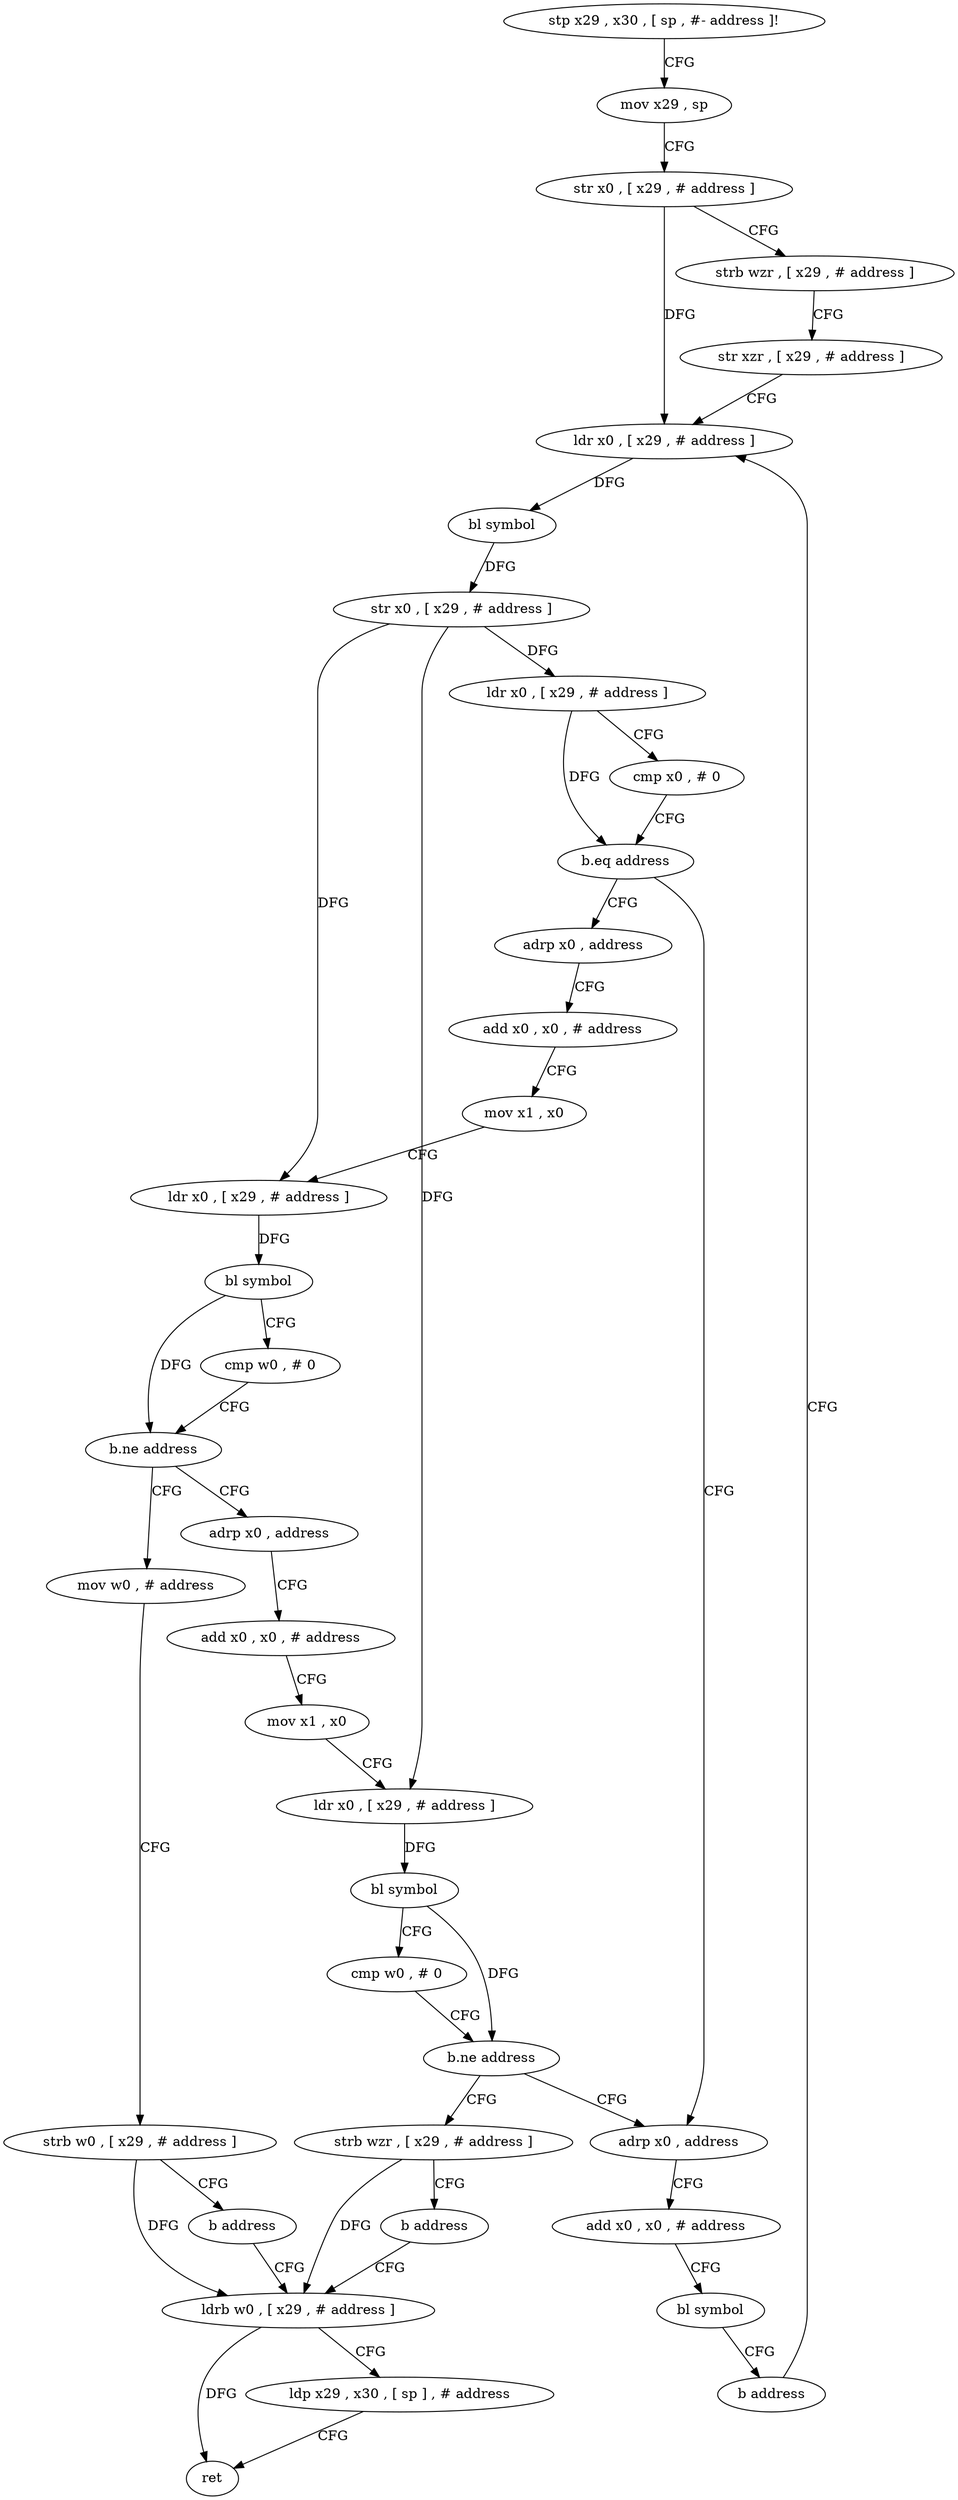 digraph "func" {
"4218112" [label = "stp x29 , x30 , [ sp , #- address ]!" ]
"4218116" [label = "mov x29 , sp" ]
"4218120" [label = "str x0 , [ x29 , # address ]" ]
"4218124" [label = "strb wzr , [ x29 , # address ]" ]
"4218128" [label = "str xzr , [ x29 , # address ]" ]
"4218132" [label = "ldr x0 , [ x29 , # address ]" ]
"4218232" [label = "adrp x0 , address" ]
"4218236" [label = "add x0 , x0 , # address" ]
"4218240" [label = "bl symbol" ]
"4218244" [label = "b address" ]
"4218156" [label = "adrp x0 , address" ]
"4218160" [label = "add x0 , x0 , # address" ]
"4218164" [label = "mov x1 , x0" ]
"4218168" [label = "ldr x0 , [ x29 , # address ]" ]
"4218172" [label = "bl symbol" ]
"4218176" [label = "cmp w0 , # 0" ]
"4218180" [label = "b.ne address" ]
"4218196" [label = "adrp x0 , address" ]
"4218184" [label = "mov w0 , # address" ]
"4218136" [label = "bl symbol" ]
"4218140" [label = "str x0 , [ x29 , # address ]" ]
"4218144" [label = "ldr x0 , [ x29 , # address ]" ]
"4218148" [label = "cmp x0 , # 0" ]
"4218152" [label = "b.eq address" ]
"4218200" [label = "add x0 , x0 , # address" ]
"4218204" [label = "mov x1 , x0" ]
"4218208" [label = "ldr x0 , [ x29 , # address ]" ]
"4218212" [label = "bl symbol" ]
"4218216" [label = "cmp w0 , # 0" ]
"4218220" [label = "b.ne address" ]
"4218224" [label = "strb wzr , [ x29 , # address ]" ]
"4218188" [label = "strb w0 , [ x29 , # address ]" ]
"4218192" [label = "b address" ]
"4218248" [label = "ldrb w0 , [ x29 , # address ]" ]
"4218228" [label = "b address" ]
"4218252" [label = "ldp x29 , x30 , [ sp ] , # address" ]
"4218256" [label = "ret" ]
"4218112" -> "4218116" [ label = "CFG" ]
"4218116" -> "4218120" [ label = "CFG" ]
"4218120" -> "4218124" [ label = "CFG" ]
"4218120" -> "4218132" [ label = "DFG" ]
"4218124" -> "4218128" [ label = "CFG" ]
"4218128" -> "4218132" [ label = "CFG" ]
"4218132" -> "4218136" [ label = "DFG" ]
"4218232" -> "4218236" [ label = "CFG" ]
"4218236" -> "4218240" [ label = "CFG" ]
"4218240" -> "4218244" [ label = "CFG" ]
"4218244" -> "4218132" [ label = "CFG" ]
"4218156" -> "4218160" [ label = "CFG" ]
"4218160" -> "4218164" [ label = "CFG" ]
"4218164" -> "4218168" [ label = "CFG" ]
"4218168" -> "4218172" [ label = "DFG" ]
"4218172" -> "4218176" [ label = "CFG" ]
"4218172" -> "4218180" [ label = "DFG" ]
"4218176" -> "4218180" [ label = "CFG" ]
"4218180" -> "4218196" [ label = "CFG" ]
"4218180" -> "4218184" [ label = "CFG" ]
"4218196" -> "4218200" [ label = "CFG" ]
"4218184" -> "4218188" [ label = "CFG" ]
"4218136" -> "4218140" [ label = "DFG" ]
"4218140" -> "4218144" [ label = "DFG" ]
"4218140" -> "4218168" [ label = "DFG" ]
"4218140" -> "4218208" [ label = "DFG" ]
"4218144" -> "4218148" [ label = "CFG" ]
"4218144" -> "4218152" [ label = "DFG" ]
"4218148" -> "4218152" [ label = "CFG" ]
"4218152" -> "4218232" [ label = "CFG" ]
"4218152" -> "4218156" [ label = "CFG" ]
"4218200" -> "4218204" [ label = "CFG" ]
"4218204" -> "4218208" [ label = "CFG" ]
"4218208" -> "4218212" [ label = "DFG" ]
"4218212" -> "4218216" [ label = "CFG" ]
"4218212" -> "4218220" [ label = "DFG" ]
"4218216" -> "4218220" [ label = "CFG" ]
"4218220" -> "4218232" [ label = "CFG" ]
"4218220" -> "4218224" [ label = "CFG" ]
"4218224" -> "4218228" [ label = "CFG" ]
"4218224" -> "4218248" [ label = "DFG" ]
"4218188" -> "4218192" [ label = "CFG" ]
"4218188" -> "4218248" [ label = "DFG" ]
"4218192" -> "4218248" [ label = "CFG" ]
"4218248" -> "4218252" [ label = "CFG" ]
"4218248" -> "4218256" [ label = "DFG" ]
"4218228" -> "4218248" [ label = "CFG" ]
"4218252" -> "4218256" [ label = "CFG" ]
}
